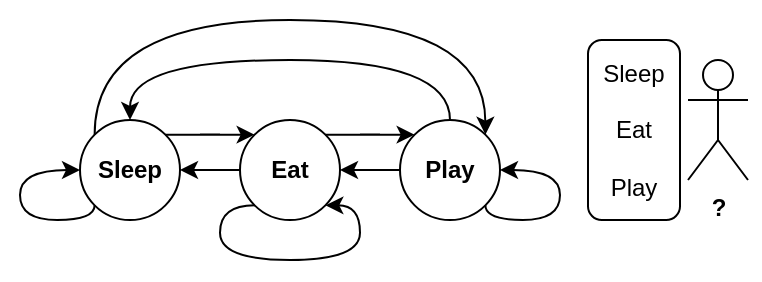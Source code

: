 <mxfile version="21.2.1" type="device">
  <diagram id="tzH_C864NWuCrZTLBtnA" name="第 1 页">
    <mxGraphModel dx="871" dy="599" grid="1" gridSize="10" guides="1" tooltips="1" connect="1" arrows="1" fold="1" page="1" pageScale="1" pageWidth="827" pageHeight="1169" math="0" shadow="0">
      <root>
        <mxCell id="0" />
        <mxCell id="1" parent="0" />
        <mxCell id="XgqcF4pXMr534cwCG_M5-22" value="" style="group;strokeColor=none;" vertex="1" connectable="0" parent="1">
          <mxGeometry x="120" y="100" width="380" height="140" as="geometry" />
        </mxCell>
        <mxCell id="XgqcF4pXMr534cwCG_M5-1" value="Sleep" style="ellipse;whiteSpace=wrap;html=1;aspect=fixed;fontStyle=1" vertex="1" parent="XgqcF4pXMr534cwCG_M5-22">
          <mxGeometry x="40" y="60" width="50" height="50" as="geometry" />
        </mxCell>
        <mxCell id="XgqcF4pXMr534cwCG_M5-6" style="edgeStyle=orthogonalEdgeStyle;rounded=0;orthogonalLoop=1;jettySize=auto;html=1;exitX=0;exitY=0.5;exitDx=0;exitDy=0;entryX=1;entryY=0.5;entryDx=0;entryDy=0;fontStyle=1" edge="1" parent="XgqcF4pXMr534cwCG_M5-22" source="XgqcF4pXMr534cwCG_M5-2" target="XgqcF4pXMr534cwCG_M5-1">
          <mxGeometry relative="1" as="geometry" />
        </mxCell>
        <mxCell id="XgqcF4pXMr534cwCG_M5-2" value="Eat" style="ellipse;whiteSpace=wrap;html=1;aspect=fixed;fontStyle=1" vertex="1" parent="XgqcF4pXMr534cwCG_M5-22">
          <mxGeometry x="120" y="60" width="50" height="50" as="geometry" />
        </mxCell>
        <mxCell id="XgqcF4pXMr534cwCG_M5-4" style="edgeStyle=orthogonalEdgeStyle;rounded=0;orthogonalLoop=1;jettySize=auto;html=1;exitX=1;exitY=0;exitDx=0;exitDy=0;entryX=0;entryY=0;entryDx=0;entryDy=0;fontStyle=1" edge="1" parent="XgqcF4pXMr534cwCG_M5-22" source="XgqcF4pXMr534cwCG_M5-1" target="XgqcF4pXMr534cwCG_M5-2">
          <mxGeometry relative="1" as="geometry" />
        </mxCell>
        <mxCell id="XgqcF4pXMr534cwCG_M5-7" style="edgeStyle=orthogonalEdgeStyle;rounded=0;orthogonalLoop=1;jettySize=auto;html=1;exitX=0;exitY=0.5;exitDx=0;exitDy=0;entryX=1;entryY=0.5;entryDx=0;entryDy=0;fontStyle=1" edge="1" parent="XgqcF4pXMr534cwCG_M5-22" source="XgqcF4pXMr534cwCG_M5-3" target="XgqcF4pXMr534cwCG_M5-2">
          <mxGeometry relative="1" as="geometry" />
        </mxCell>
        <mxCell id="XgqcF4pXMr534cwCG_M5-12" style="edgeStyle=orthogonalEdgeStyle;rounded=0;orthogonalLoop=1;jettySize=auto;html=1;exitX=0.5;exitY=0;exitDx=0;exitDy=0;entryX=0.5;entryY=0;entryDx=0;entryDy=0;curved=1;" edge="1" parent="XgqcF4pXMr534cwCG_M5-22" source="XgqcF4pXMr534cwCG_M5-3" target="XgqcF4pXMr534cwCG_M5-1">
          <mxGeometry relative="1" as="geometry">
            <Array as="points">
              <mxPoint x="225" y="30" />
              <mxPoint x="65" y="30" />
            </Array>
          </mxGeometry>
        </mxCell>
        <mxCell id="XgqcF4pXMr534cwCG_M5-3" value="Play" style="ellipse;whiteSpace=wrap;html=1;aspect=fixed;fontStyle=1" vertex="1" parent="XgqcF4pXMr534cwCG_M5-22">
          <mxGeometry x="200" y="60" width="50" height="50" as="geometry" />
        </mxCell>
        <mxCell id="XgqcF4pXMr534cwCG_M5-10" style="edgeStyle=orthogonalEdgeStyle;rounded=0;orthogonalLoop=1;jettySize=auto;html=1;exitX=0;exitY=1;exitDx=0;exitDy=0;entryX=0;entryY=0.5;entryDx=0;entryDy=0;curved=1;" edge="1" parent="XgqcF4pXMr534cwCG_M5-22" source="XgqcF4pXMr534cwCG_M5-1" target="XgqcF4pXMr534cwCG_M5-1">
          <mxGeometry relative="1" as="geometry">
            <Array as="points">
              <mxPoint x="47" y="110" />
              <mxPoint x="10" y="110" />
              <mxPoint x="10" y="85" />
            </Array>
          </mxGeometry>
        </mxCell>
        <mxCell id="XgqcF4pXMr534cwCG_M5-9" style="edgeStyle=orthogonalEdgeStyle;rounded=0;orthogonalLoop=1;jettySize=auto;html=1;exitX=0;exitY=0;exitDx=0;exitDy=0;entryX=1;entryY=0;entryDx=0;entryDy=0;curved=1;" edge="1" parent="XgqcF4pXMr534cwCG_M5-22" source="XgqcF4pXMr534cwCG_M5-1" target="XgqcF4pXMr534cwCG_M5-3">
          <mxGeometry relative="1" as="geometry">
            <Array as="points">
              <mxPoint x="47" y="10" />
              <mxPoint x="243" y="10" />
            </Array>
          </mxGeometry>
        </mxCell>
        <mxCell id="XgqcF4pXMr534cwCG_M5-11" style="edgeStyle=orthogonalEdgeStyle;rounded=0;orthogonalLoop=1;jettySize=auto;html=1;exitX=1;exitY=1;exitDx=0;exitDy=0;entryX=1;entryY=0.5;entryDx=0;entryDy=0;curved=1;" edge="1" parent="XgqcF4pXMr534cwCG_M5-22" source="XgqcF4pXMr534cwCG_M5-3" target="XgqcF4pXMr534cwCG_M5-3">
          <mxGeometry relative="1" as="geometry">
            <Array as="points">
              <mxPoint x="243" y="110" />
              <mxPoint x="280" y="110" />
              <mxPoint x="280" y="85" />
            </Array>
          </mxGeometry>
        </mxCell>
        <mxCell id="XgqcF4pXMr534cwCG_M5-5" style="edgeStyle=orthogonalEdgeStyle;rounded=0;orthogonalLoop=1;jettySize=auto;html=1;exitX=1;exitY=0;exitDx=0;exitDy=0;entryX=0;entryY=0;entryDx=0;entryDy=0;fontStyle=1" edge="1" parent="XgqcF4pXMr534cwCG_M5-22" source="XgqcF4pXMr534cwCG_M5-2" target="XgqcF4pXMr534cwCG_M5-3">
          <mxGeometry relative="1" as="geometry" />
        </mxCell>
        <mxCell id="XgqcF4pXMr534cwCG_M5-13" style="edgeStyle=orthogonalEdgeStyle;rounded=0;orthogonalLoop=1;jettySize=auto;html=1;exitX=0;exitY=1;exitDx=0;exitDy=0;entryX=1;entryY=1;entryDx=0;entryDy=0;curved=1;" edge="1" parent="XgqcF4pXMr534cwCG_M5-22" source="XgqcF4pXMr534cwCG_M5-2" target="XgqcF4pXMr534cwCG_M5-2">
          <mxGeometry relative="1" as="geometry">
            <Array as="points">
              <mxPoint x="110" y="103" />
              <mxPoint x="110" y="130" />
              <mxPoint x="180" y="130" />
              <mxPoint x="180" y="103" />
            </Array>
          </mxGeometry>
        </mxCell>
        <mxCell id="XgqcF4pXMr534cwCG_M5-14" value="&lt;b&gt;?&lt;/b&gt;" style="shape=umlActor;verticalLabelPosition=bottom;verticalAlign=top;html=1;outlineConnect=0;" vertex="1" parent="XgqcF4pXMr534cwCG_M5-22">
          <mxGeometry x="344" y="30" width="30" height="60" as="geometry" />
        </mxCell>
        <mxCell id="XgqcF4pXMr534cwCG_M5-20" value="Sleep&lt;br style=&quot;border-color: var(--border-color);&quot;&gt;&lt;br style=&quot;border-color: var(--border-color);&quot;&gt;Eat&lt;br style=&quot;border-color: var(--border-color);&quot;&gt;&lt;br style=&quot;border-color: var(--border-color);&quot;&gt;Play" style="rounded=1;whiteSpace=wrap;html=1;" vertex="1" parent="XgqcF4pXMr534cwCG_M5-22">
          <mxGeometry x="294" y="20" width="46" height="90" as="geometry" />
        </mxCell>
        <mxCell id="XgqcF4pXMr534cwCG_M5-21" value="" style="rounded=0;whiteSpace=wrap;html=1;fillColor=none;strokeColor=none;" vertex="1" parent="XgqcF4pXMr534cwCG_M5-22">
          <mxGeometry width="380" height="140" as="geometry" />
        </mxCell>
      </root>
    </mxGraphModel>
  </diagram>
</mxfile>
